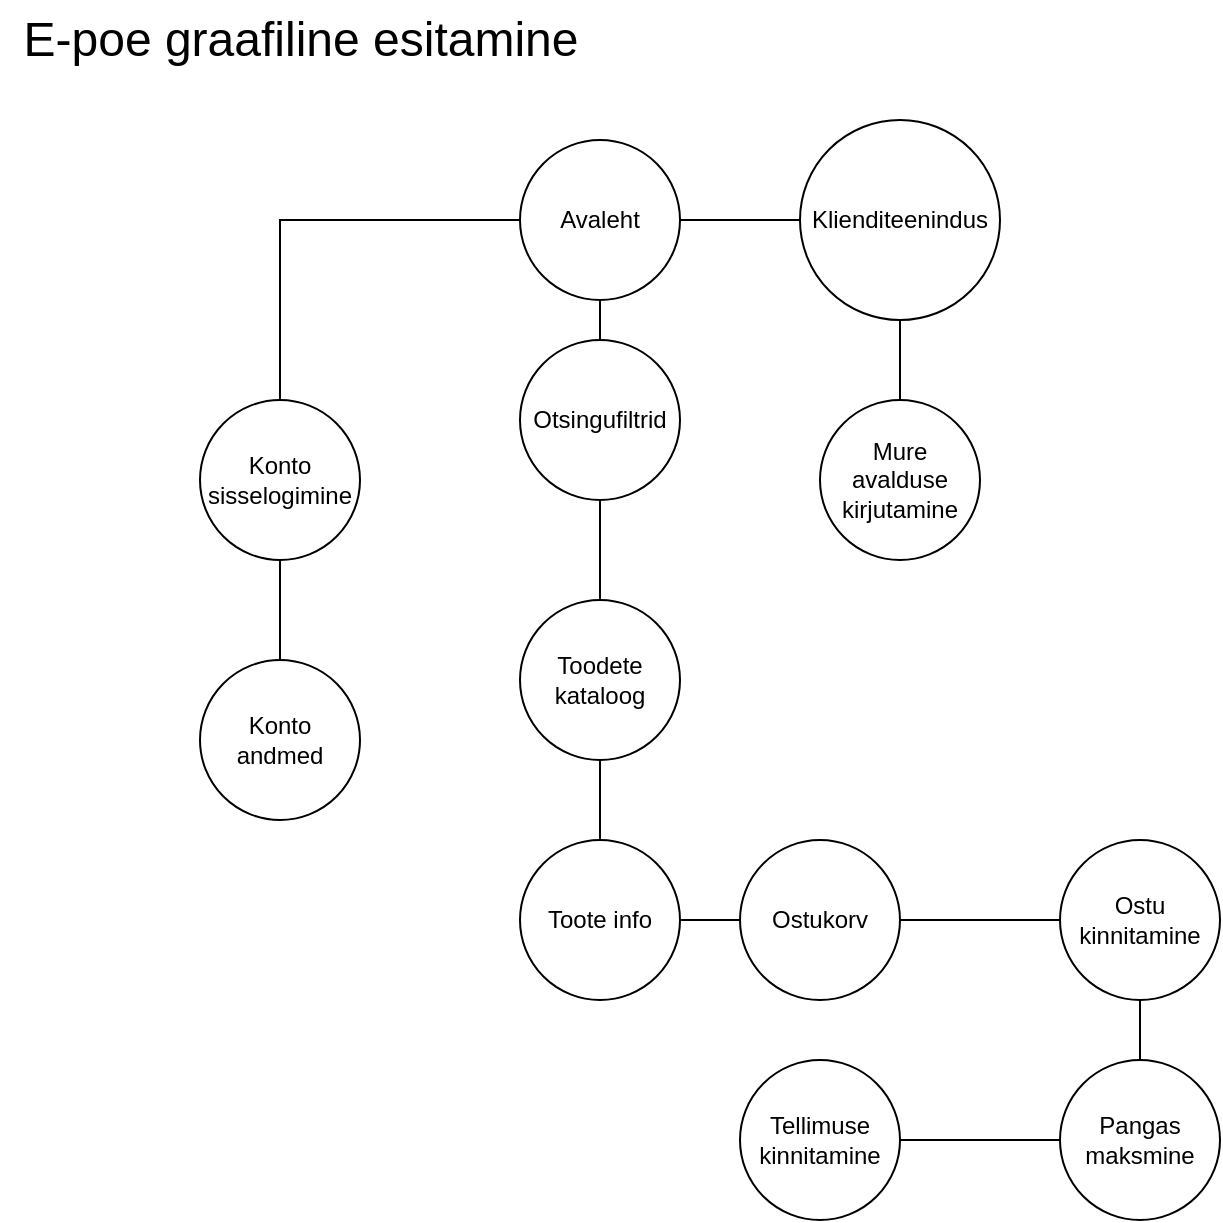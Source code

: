 <mxfile version="22.0.2" type="device">
  <diagram name="Leht-1" id="cutIZOZJN0aSNv438_eW">
    <mxGraphModel dx="1195" dy="625" grid="1" gridSize="10" guides="1" tooltips="1" connect="1" arrows="1" fold="1" page="1" pageScale="1" pageWidth="827" pageHeight="1169" math="0" shadow="0">
      <root>
        <mxCell id="0" />
        <mxCell id="1" parent="0" />
        <mxCell id="dd-lzdHQ18cfzFALBFP9-8" style="edgeStyle=orthogonalEdgeStyle;rounded=0;orthogonalLoop=1;jettySize=auto;html=1;entryX=0.5;entryY=0;entryDx=0;entryDy=0;endArrow=none;endFill=0;" edge="1" parent="1" source="dd-lzdHQ18cfzFALBFP9-2" target="dd-lzdHQ18cfzFALBFP9-7">
          <mxGeometry relative="1" as="geometry" />
        </mxCell>
        <mxCell id="dd-lzdHQ18cfzFALBFP9-9" style="edgeStyle=orthogonalEdgeStyle;rounded=0;orthogonalLoop=1;jettySize=auto;html=1;exitX=0;exitY=0;exitDx=0;exitDy=0;entryX=0.5;entryY=0;entryDx=0;entryDy=0;endArrow=none;endFill=0;" edge="1" parent="1" source="dd-lzdHQ18cfzFALBFP9-2" target="dd-lzdHQ18cfzFALBFP9-4">
          <mxGeometry relative="1" as="geometry">
            <Array as="points">
              <mxPoint x="332" y="160" />
              <mxPoint x="200" y="160" />
            </Array>
          </mxGeometry>
        </mxCell>
        <mxCell id="dd-lzdHQ18cfzFALBFP9-27" style="edgeStyle=orthogonalEdgeStyle;rounded=0;orthogonalLoop=1;jettySize=auto;html=1;entryX=0;entryY=0.5;entryDx=0;entryDy=0;endArrow=none;endFill=0;" edge="1" parent="1" source="dd-lzdHQ18cfzFALBFP9-2" target="dd-lzdHQ18cfzFALBFP9-26">
          <mxGeometry relative="1" as="geometry" />
        </mxCell>
        <mxCell id="dd-lzdHQ18cfzFALBFP9-2" value="Avaleht" style="ellipse;whiteSpace=wrap;html=1;aspect=fixed;" vertex="1" parent="1">
          <mxGeometry x="320" y="120" width="80" height="80" as="geometry" />
        </mxCell>
        <mxCell id="dd-lzdHQ18cfzFALBFP9-3" value="&lt;font style=&quot;font-size: 24px;&quot;&gt;E-poe graafiline esitamine&lt;/font&gt;" style="text;html=1;align=center;verticalAlign=middle;resizable=0;points=[];autosize=1;strokeColor=none;fillColor=none;" vertex="1" parent="1">
          <mxGeometry x="60" y="50" width="300" height="40" as="geometry" />
        </mxCell>
        <mxCell id="dd-lzdHQ18cfzFALBFP9-10" style="edgeStyle=orthogonalEdgeStyle;rounded=0;orthogonalLoop=1;jettySize=auto;html=1;exitX=0.5;exitY=1;exitDx=0;exitDy=0;entryX=0.5;entryY=0;entryDx=0;entryDy=0;endArrow=none;endFill=0;" edge="1" parent="1" source="dd-lzdHQ18cfzFALBFP9-4" target="dd-lzdHQ18cfzFALBFP9-5">
          <mxGeometry relative="1" as="geometry" />
        </mxCell>
        <mxCell id="dd-lzdHQ18cfzFALBFP9-4" value="Konto sisselogimine" style="ellipse;whiteSpace=wrap;html=1;aspect=fixed;" vertex="1" parent="1">
          <mxGeometry x="160" y="250" width="80" height="80" as="geometry" />
        </mxCell>
        <mxCell id="dd-lzdHQ18cfzFALBFP9-5" value="Konto&lt;br&gt;andmed" style="ellipse;whiteSpace=wrap;html=1;aspect=fixed;" vertex="1" parent="1">
          <mxGeometry x="160" y="380" width="80" height="80" as="geometry" />
        </mxCell>
        <mxCell id="dd-lzdHQ18cfzFALBFP9-31" style="edgeStyle=orthogonalEdgeStyle;rounded=0;orthogonalLoop=1;jettySize=auto;html=1;entryX=0.5;entryY=0;entryDx=0;entryDy=0;endArrow=none;endFill=0;" edge="1" parent="1" source="dd-lzdHQ18cfzFALBFP9-6" target="dd-lzdHQ18cfzFALBFP9-13">
          <mxGeometry relative="1" as="geometry" />
        </mxCell>
        <mxCell id="dd-lzdHQ18cfzFALBFP9-6" value="Toodete kataloog" style="ellipse;whiteSpace=wrap;html=1;aspect=fixed;" vertex="1" parent="1">
          <mxGeometry x="320" y="350" width="80" height="80" as="geometry" />
        </mxCell>
        <mxCell id="dd-lzdHQ18cfzFALBFP9-30" style="edgeStyle=orthogonalEdgeStyle;rounded=0;orthogonalLoop=1;jettySize=auto;html=1;entryX=0.5;entryY=0;entryDx=0;entryDy=0;endArrow=none;endFill=0;" edge="1" parent="1" source="dd-lzdHQ18cfzFALBFP9-7" target="dd-lzdHQ18cfzFALBFP9-6">
          <mxGeometry relative="1" as="geometry" />
        </mxCell>
        <mxCell id="dd-lzdHQ18cfzFALBFP9-7" value="Otsingufiltrid&lt;br&gt;" style="ellipse;whiteSpace=wrap;html=1;aspect=fixed;" vertex="1" parent="1">
          <mxGeometry x="320" y="220" width="80" height="80" as="geometry" />
        </mxCell>
        <mxCell id="dd-lzdHQ18cfzFALBFP9-32" style="edgeStyle=orthogonalEdgeStyle;rounded=0;orthogonalLoop=1;jettySize=auto;html=1;entryX=0;entryY=0.5;entryDx=0;entryDy=0;endArrow=none;endFill=0;" edge="1" parent="1" source="dd-lzdHQ18cfzFALBFP9-13" target="dd-lzdHQ18cfzFALBFP9-15">
          <mxGeometry relative="1" as="geometry" />
        </mxCell>
        <mxCell id="dd-lzdHQ18cfzFALBFP9-13" value="Toote info" style="ellipse;whiteSpace=wrap;html=1;aspect=fixed;" vertex="1" parent="1">
          <mxGeometry x="320" y="470" width="80" height="80" as="geometry" />
        </mxCell>
        <mxCell id="dd-lzdHQ18cfzFALBFP9-33" style="edgeStyle=orthogonalEdgeStyle;rounded=0;orthogonalLoop=1;jettySize=auto;html=1;entryX=0;entryY=0.5;entryDx=0;entryDy=0;endArrow=none;endFill=0;" edge="1" parent="1" source="dd-lzdHQ18cfzFALBFP9-15" target="dd-lzdHQ18cfzFALBFP9-19">
          <mxGeometry relative="1" as="geometry" />
        </mxCell>
        <mxCell id="dd-lzdHQ18cfzFALBFP9-15" value="Ostukorv" style="ellipse;whiteSpace=wrap;html=1;aspect=fixed;" vertex="1" parent="1">
          <mxGeometry x="430" y="470" width="80" height="80" as="geometry" />
        </mxCell>
        <mxCell id="dd-lzdHQ18cfzFALBFP9-34" style="edgeStyle=orthogonalEdgeStyle;rounded=0;orthogonalLoop=1;jettySize=auto;html=1;entryX=0.5;entryY=0;entryDx=0;entryDy=0;endArrow=none;endFill=0;" edge="1" parent="1" source="dd-lzdHQ18cfzFALBFP9-19" target="dd-lzdHQ18cfzFALBFP9-21">
          <mxGeometry relative="1" as="geometry" />
        </mxCell>
        <mxCell id="dd-lzdHQ18cfzFALBFP9-19" value="Ostu kinnitamine" style="ellipse;whiteSpace=wrap;html=1;aspect=fixed;" vertex="1" parent="1">
          <mxGeometry x="590" y="470" width="80" height="80" as="geometry" />
        </mxCell>
        <mxCell id="dd-lzdHQ18cfzFALBFP9-35" style="edgeStyle=orthogonalEdgeStyle;rounded=0;orthogonalLoop=1;jettySize=auto;html=1;entryX=1;entryY=0.5;entryDx=0;entryDy=0;endArrow=none;endFill=0;" edge="1" parent="1" source="dd-lzdHQ18cfzFALBFP9-21" target="dd-lzdHQ18cfzFALBFP9-22">
          <mxGeometry relative="1" as="geometry" />
        </mxCell>
        <mxCell id="dd-lzdHQ18cfzFALBFP9-21" value="Pangas maksmine" style="ellipse;whiteSpace=wrap;html=1;aspect=fixed;" vertex="1" parent="1">
          <mxGeometry x="590" y="580" width="80" height="80" as="geometry" />
        </mxCell>
        <mxCell id="dd-lzdHQ18cfzFALBFP9-22" value="Tellimuse kinnitamine" style="ellipse;whiteSpace=wrap;html=1;aspect=fixed;" vertex="1" parent="1">
          <mxGeometry x="430" y="580" width="80" height="80" as="geometry" />
        </mxCell>
        <mxCell id="dd-lzdHQ18cfzFALBFP9-29" style="edgeStyle=orthogonalEdgeStyle;rounded=0;orthogonalLoop=1;jettySize=auto;html=1;entryX=0.5;entryY=0;entryDx=0;entryDy=0;endArrow=none;endFill=0;" edge="1" parent="1" source="dd-lzdHQ18cfzFALBFP9-26" target="dd-lzdHQ18cfzFALBFP9-28">
          <mxGeometry relative="1" as="geometry" />
        </mxCell>
        <mxCell id="dd-lzdHQ18cfzFALBFP9-26" value="Klienditeenindus" style="ellipse;whiteSpace=wrap;html=1;aspect=fixed;" vertex="1" parent="1">
          <mxGeometry x="460" y="110" width="100" height="100" as="geometry" />
        </mxCell>
        <mxCell id="dd-lzdHQ18cfzFALBFP9-28" value="Mure avalduse kirjutamine" style="ellipse;whiteSpace=wrap;html=1;aspect=fixed;" vertex="1" parent="1">
          <mxGeometry x="470" y="250" width="80" height="80" as="geometry" />
        </mxCell>
      </root>
    </mxGraphModel>
  </diagram>
</mxfile>
